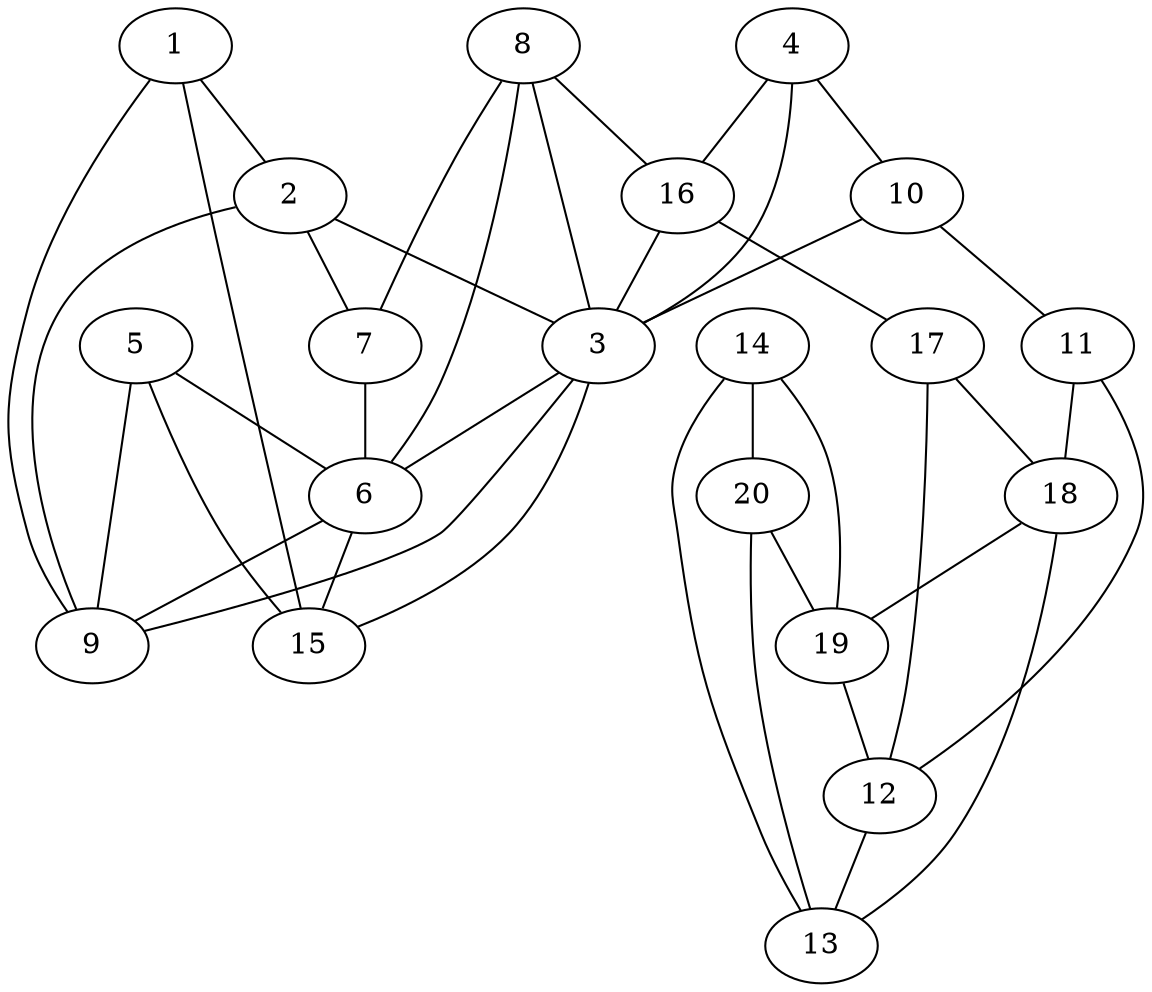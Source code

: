 graph pdb1gou {
	1	 [aaLength=13,
		sequence=TKAAVINTFDGVA,
		type=0];
	2	 [aaLength=8,
		sequence=RLPNDYIT,
		type=0];
	1 -- 2	 [distance0="27.05864",
		frequency=1,
		type0=3];
	9	 [aaLength=2,
		sequence=YK,
		type=1];
	1 -- 9	 [distance0="23.91006",
		frequency=1,
		type0=1];
	15	 [aaLength=2,
		sequence=YK,
		type=1];
	1 -- 15	 [distance0="23.91006",
		frequency=1,
		type0=2];
	3	 [aaLength=5,
		sequence=QASAL,
		type=0];
	2 -- 3	 [distance0="15.3177",
		distance1="2.0",
		frequency=2,
		type0=1,
		type1=4];
	7	 [aaLength=5,
		sequence=QASAL,
		type=0];
	2 -- 7	 [distance0="15.54193",
		frequency=1,
		type0=2];
	6	 [aaLength=8,
		sequence=RLPNDYIT,
		type=0];
	3 -- 6	 [distance0="11.34222",
		frequency=1,
		type0=2];
	4	 [aaLength=6,
		sequence=GWVASK,
		type=0];
	4 -- 3	 [distance0="13.73879",
		frequency=1,
		type0=1];
	10	 [aaLength=7,
		sequence=AEVAPGK,
		type=1];
	4 -- 10	 [distance0="18.1572",
		distance1="3.0",
		frequency=2,
		type0=2,
		type1=4];
	16	 [aaLength=7,
		sequence=AEVAPGK,
		type=1];
	4 -- 16	 [distance0="18.1572",
		frequency=1,
		type0=3];
	5	 [aaLength=13,
		sequence=TKAAVINTFDGVA,
		type=0];
	5 -- 6	 [distance0="30.0155",
		frequency=1,
		type0=3];
	5 -- 9	 [distance0="25.31747",
		frequency=1,
		type0=1];
	5 -- 15	 [distance0="25.31747",
		distance1="5.0",
		frequency=2,
		type0=2,
		type1=4];
	6 -- 9	 [distance0="10.64252",
		frequency=1,
		type0=1];
	6 -- 15	 [distance0="10.64252",
		frequency=1,
		type0=2];
	7 -- 6	 [distance0="13.49922",
		frequency=1,
		type0=3];
	8	 [aaLength=6,
		sequence=GWVASK,
		type=0];
	8 -- 3	 [distance0="16.49485",
		frequency=1,
		type0=2];
	8 -- 6	 [distance0="18.41755",
		frequency=1,
		type0=3];
	8 -- 7	 [distance0="12.90623",
		frequency=1,
		type0=1];
	8 -- 16	 [distance0="3.0",
		frequency=1,
		type0=4];
	9 -- 2	 [distance0="0.0",
		frequency=1,
		type0=5];
	9 -- 3	 [distance0="15.34256",
		frequency=1,
		type0=3];
	10 -- 3	 [distance0="16.9527",
		frequency=1,
		type0=2];
	11	 [aaLength=5,
		sequence=PSAGS,
		type=1];
	10 -- 11	 [distance0="14.0",
		frequency=1,
		type0=4];
	12	 [aaLength=5,
		sequence=SGFRN,
		type=1];
	11 -- 12	 [distance0="16.0",
		distance1="11.0",
		frequency=2,
		type0=2,
		type1=4];
	18	 [aaLength=5,
		sequence=SGFRN,
		type=1];
	11 -- 18	 [distance0="16.0",
		frequency=1,
		type0=3];
	13	 [aaLength=4,
		sequence=VYSS,
		type=1];
	12 -- 13	 [distance0="9.0",
		distance1="4.0",
		frequency=2,
		type0=2,
		type1=4];
	14	 [aaLength=4,
		sequence=TDHY,
		type=1];
	14 -- 13	 [distance0="11.0",
		frequency=1,
		type0=2];
	19	 [aaLength=4,
		sequence=VYSS,
		type=1];
	14 -- 19	 [distance0="11.0",
		frequency=1,
		type0=3];
	20	 [aaLength=2,
		sequence=TD,
		type=1];
	14 -- 20	 [distance0="0.0",
		frequency=1,
		type0=1];
	15 -- 3	 [distance0="15.34256",
		frequency=1,
		type0=3];
	16 -- 3	 [distance0="16.9527",
		frequency=1,
		type0=2];
	17	 [aaLength=5,
		sequence=PSAGS,
		type=1];
	16 -- 17	 [distance0="14.0",
		frequency=1,
		type0=4];
	17 -- 12	 [distance0="16.0",
		frequency=1,
		type0=2];
	17 -- 18	 [distance0="16.0",
		distance1="11.0",
		frequency=2,
		type0=3,
		type1=4];
	18 -- 13	 [distance0="9.0",
		frequency=1,
		type0=2];
	18 -- 19	 [distance0="9.0",
		distance1="4.0",
		frequency=2,
		type0=3,
		type1=4];
	19 -- 12	 [distance0="9.0",
		frequency=1,
		type0=2];
	20 -- 13	 [distance0="11.0",
		frequency=1,
		type0=2];
	20 -- 19	 [distance0="11.0",
		frequency=1,
		type0=3];
}
